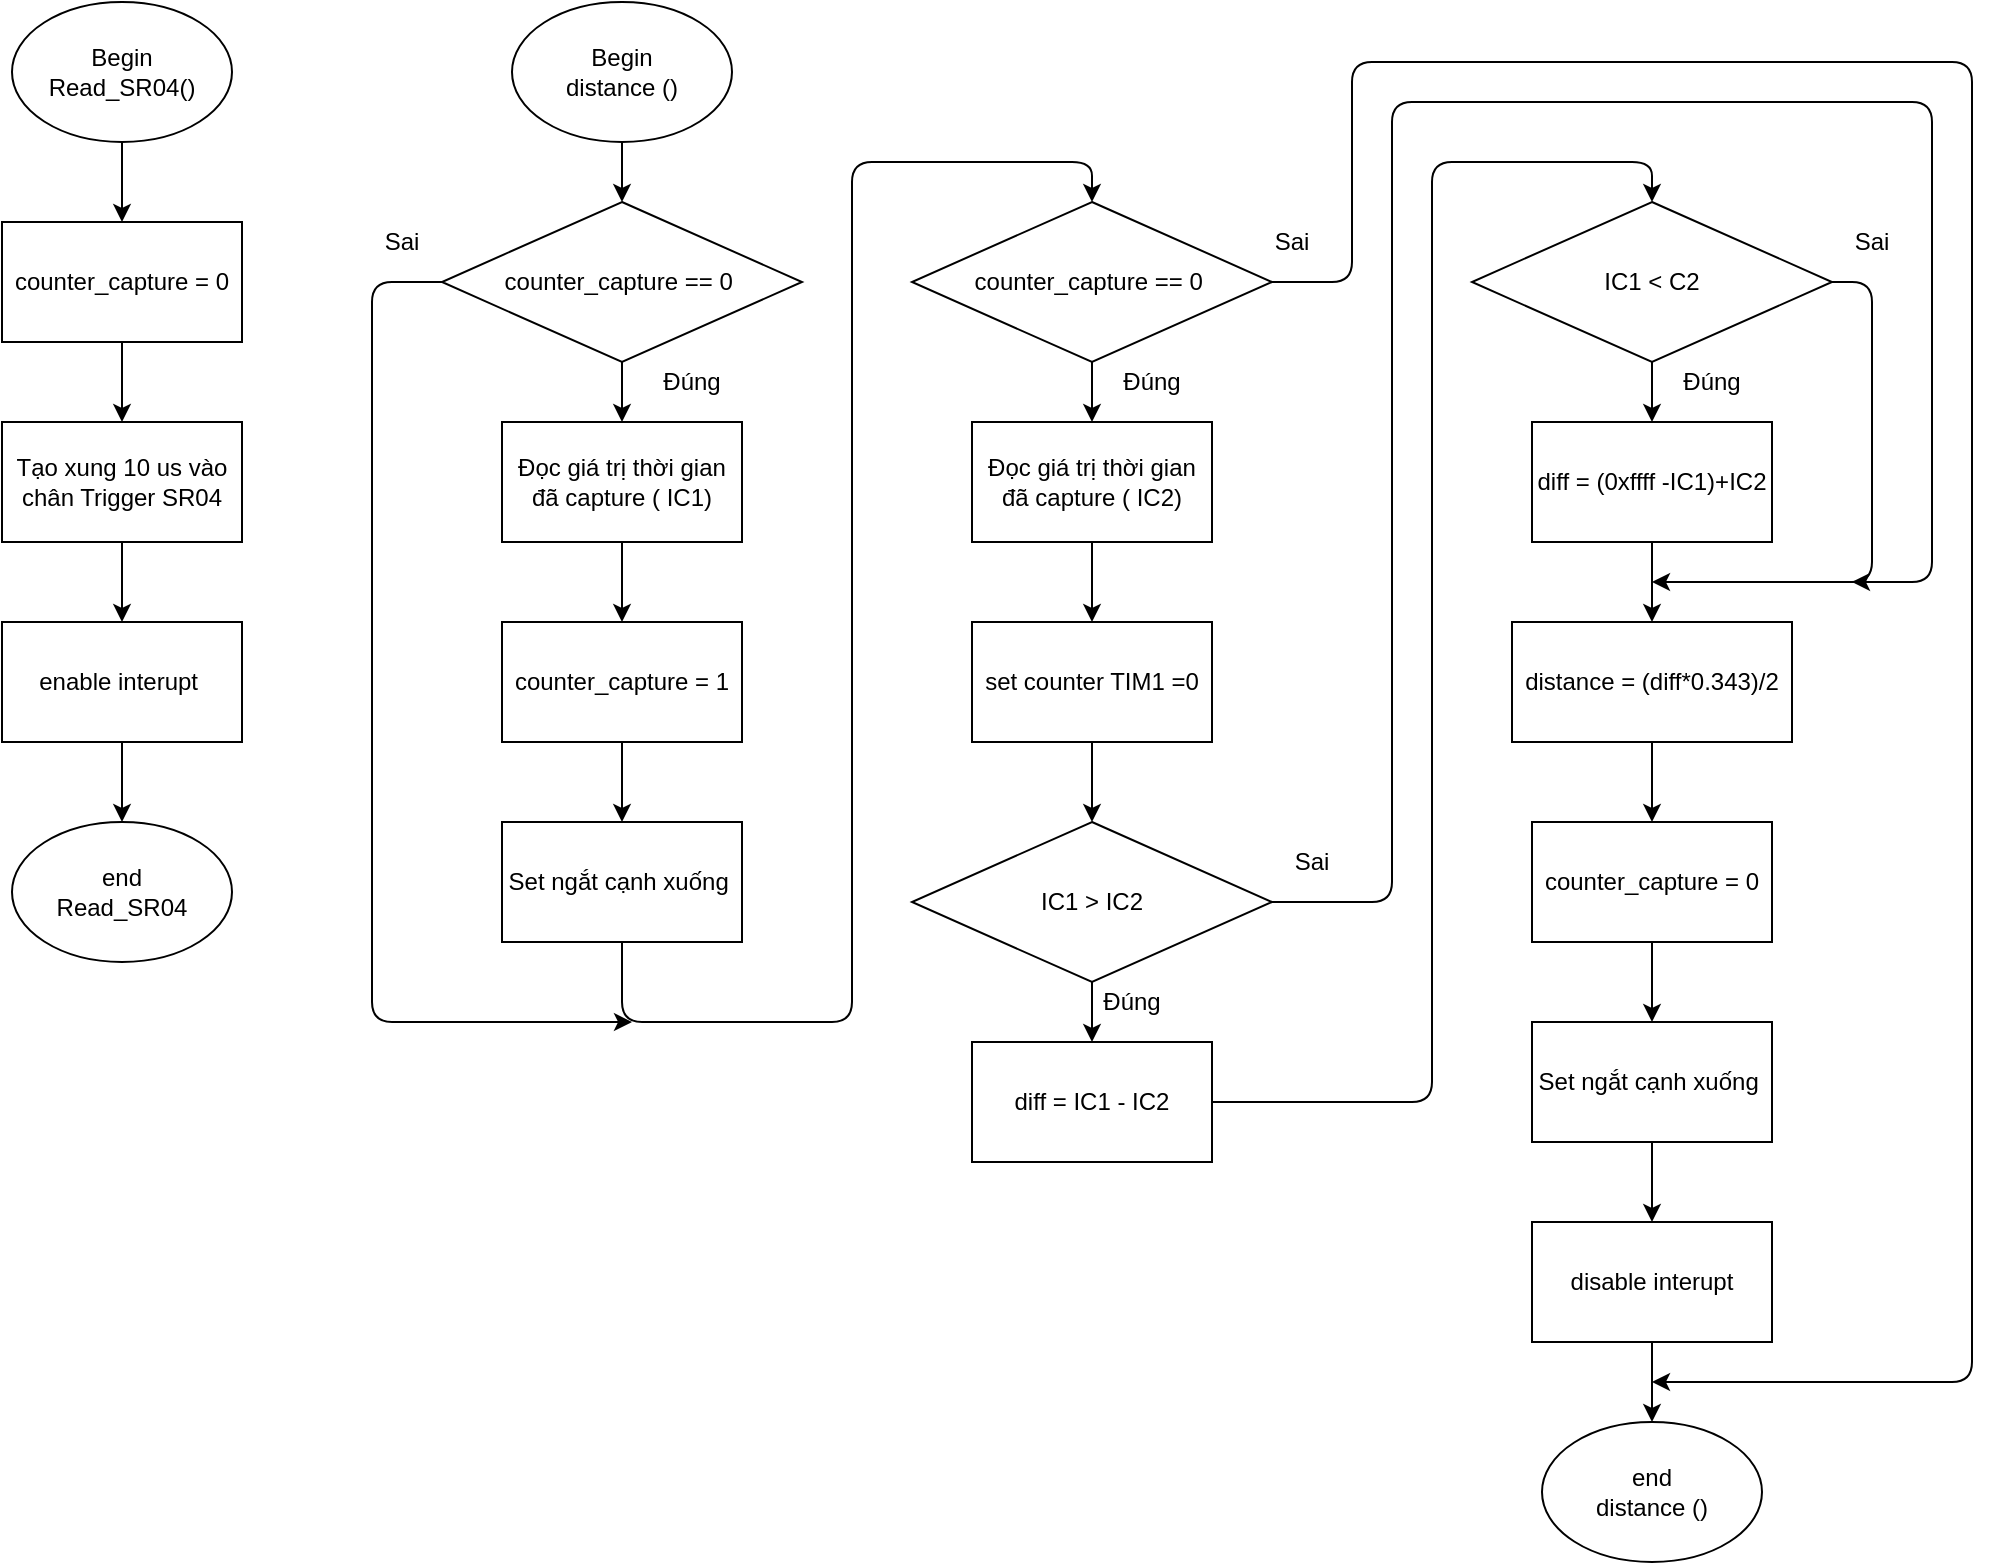 <mxfile version="13.6.2" type="device"><diagram id="fobxkAi7ScuXJIQ8pzdw" name="Page-1"><mxGraphModel dx="585" dy="361" grid="1" gridSize="10" guides="1" tooltips="1" connect="1" arrows="1" fold="1" page="1" pageScale="1" pageWidth="850" pageHeight="1100" math="0" shadow="0"><root><mxCell id="0"/><mxCell id="1" parent="0"/><mxCell id="o_ENYp3S545_fvNJmKyo-7" style="edgeStyle=orthogonalEdgeStyle;rounded=0;orthogonalLoop=1;jettySize=auto;html=1;exitX=0.5;exitY=1;exitDx=0;exitDy=0;entryX=0.5;entryY=0;entryDx=0;entryDy=0;" edge="1" parent="1" source="o_ENYp3S545_fvNJmKyo-1" target="o_ENYp3S545_fvNJmKyo-6"><mxGeometry relative="1" as="geometry"/></mxCell><mxCell id="o_ENYp3S545_fvNJmKyo-1" value="Begin&lt;br&gt;Read_SR04()" style="ellipse;whiteSpace=wrap;html=1;" vertex="1" parent="1"><mxGeometry x="220" y="70" width="110" height="70" as="geometry"/></mxCell><mxCell id="o_ENYp3S545_fvNJmKyo-5" style="edgeStyle=orthogonalEdgeStyle;rounded=0;orthogonalLoop=1;jettySize=auto;html=1;exitX=0.5;exitY=1;exitDx=0;exitDy=0;entryX=0.5;entryY=0;entryDx=0;entryDy=0;" edge="1" parent="1" source="o_ENYp3S545_fvNJmKyo-2" target="o_ENYp3S545_fvNJmKyo-4"><mxGeometry relative="1" as="geometry"/></mxCell><mxCell id="o_ENYp3S545_fvNJmKyo-2" value="Tạo xung 10 us vào chân Trigger SR04" style="rounded=0;whiteSpace=wrap;html=1;" vertex="1" parent="1"><mxGeometry x="215" y="280" width="120" height="60" as="geometry"/></mxCell><mxCell id="o_ENYp3S545_fvNJmKyo-10" style="edgeStyle=orthogonalEdgeStyle;rounded=0;orthogonalLoop=1;jettySize=auto;html=1;exitX=0.5;exitY=1;exitDx=0;exitDy=0;entryX=0.5;entryY=0;entryDx=0;entryDy=0;" edge="1" parent="1" source="o_ENYp3S545_fvNJmKyo-4"><mxGeometry relative="1" as="geometry"><mxPoint x="275" y="480" as="targetPoint"/></mxGeometry></mxCell><mxCell id="o_ENYp3S545_fvNJmKyo-4" value="enable interupt&amp;nbsp;" style="rounded=0;whiteSpace=wrap;html=1;" vertex="1" parent="1"><mxGeometry x="215" y="380" width="120" height="60" as="geometry"/></mxCell><mxCell id="o_ENYp3S545_fvNJmKyo-8" style="edgeStyle=orthogonalEdgeStyle;rounded=0;orthogonalLoop=1;jettySize=auto;html=1;exitX=0.5;exitY=1;exitDx=0;exitDy=0;entryX=0.5;entryY=0;entryDx=0;entryDy=0;" edge="1" parent="1" source="o_ENYp3S545_fvNJmKyo-6" target="o_ENYp3S545_fvNJmKyo-2"><mxGeometry relative="1" as="geometry"/></mxCell><mxCell id="o_ENYp3S545_fvNJmKyo-6" value="counter_capture = 0" style="rounded=0;whiteSpace=wrap;html=1;" vertex="1" parent="1"><mxGeometry x="215" y="180" width="120" height="60" as="geometry"/></mxCell><mxCell id="o_ENYp3S545_fvNJmKyo-12" value="end&lt;br&gt;Read_SR04" style="ellipse;whiteSpace=wrap;html=1;" vertex="1" parent="1"><mxGeometry x="220" y="480" width="110" height="70" as="geometry"/></mxCell><mxCell id="o_ENYp3S545_fvNJmKyo-16" style="edgeStyle=orthogonalEdgeStyle;rounded=0;orthogonalLoop=1;jettySize=auto;html=1;exitX=0.5;exitY=1;exitDx=0;exitDy=0;" edge="1" parent="1" source="o_ENYp3S545_fvNJmKyo-14" target="o_ENYp3S545_fvNJmKyo-15"><mxGeometry relative="1" as="geometry"/></mxCell><mxCell id="o_ENYp3S545_fvNJmKyo-14" value="Begin&lt;br&gt;distance ()" style="ellipse;whiteSpace=wrap;html=1;" vertex="1" parent="1"><mxGeometry x="470" y="70" width="110" height="70" as="geometry"/></mxCell><mxCell id="o_ENYp3S545_fvNJmKyo-19" style="edgeStyle=orthogonalEdgeStyle;rounded=0;orthogonalLoop=1;jettySize=auto;html=1;exitX=0.5;exitY=1;exitDx=0;exitDy=0;entryX=0.5;entryY=0;entryDx=0;entryDy=0;" edge="1" parent="1" source="o_ENYp3S545_fvNJmKyo-15" target="o_ENYp3S545_fvNJmKyo-17"><mxGeometry relative="1" as="geometry"/></mxCell><mxCell id="o_ENYp3S545_fvNJmKyo-15" value="counter_capture == 0&amp;nbsp;" style="rhombus;whiteSpace=wrap;html=1;" vertex="1" parent="1"><mxGeometry x="435" y="170" width="180" height="80" as="geometry"/></mxCell><mxCell id="o_ENYp3S545_fvNJmKyo-23" style="edgeStyle=orthogonalEdgeStyle;rounded=0;orthogonalLoop=1;jettySize=auto;html=1;exitX=0.5;exitY=1;exitDx=0;exitDy=0;entryX=0.5;entryY=0;entryDx=0;entryDy=0;" edge="1" parent="1" source="o_ENYp3S545_fvNJmKyo-17" target="o_ENYp3S545_fvNJmKyo-20"><mxGeometry relative="1" as="geometry"/></mxCell><mxCell id="o_ENYp3S545_fvNJmKyo-17" value="Đọc giá trị thời gian đã capture ( IC1)" style="rounded=0;whiteSpace=wrap;html=1;" vertex="1" parent="1"><mxGeometry x="465" y="280" width="120" height="60" as="geometry"/></mxCell><mxCell id="o_ENYp3S545_fvNJmKyo-25" style="edgeStyle=orthogonalEdgeStyle;rounded=0;orthogonalLoop=1;jettySize=auto;html=1;exitX=0.5;exitY=1;exitDx=0;exitDy=0;entryX=0.5;entryY=0;entryDx=0;entryDy=0;" edge="1" parent="1" source="o_ENYp3S545_fvNJmKyo-20" target="o_ENYp3S545_fvNJmKyo-24"><mxGeometry relative="1" as="geometry"/></mxCell><mxCell id="o_ENYp3S545_fvNJmKyo-20" value="counter_capture = 1" style="rounded=0;whiteSpace=wrap;html=1;" vertex="1" parent="1"><mxGeometry x="465" y="380" width="120" height="60" as="geometry"/></mxCell><mxCell id="o_ENYp3S545_fvNJmKyo-24" value="Set ngắt cạnh xuống&amp;nbsp;" style="rounded=0;whiteSpace=wrap;html=1;" vertex="1" parent="1"><mxGeometry x="465" y="480" width="120" height="60" as="geometry"/></mxCell><mxCell id="o_ENYp3S545_fvNJmKyo-34" style="edgeStyle=orthogonalEdgeStyle;rounded=0;orthogonalLoop=1;jettySize=auto;html=1;exitX=0.5;exitY=1;exitDx=0;exitDy=0;entryX=0.5;entryY=0;entryDx=0;entryDy=0;" edge="1" parent="1" source="o_ENYp3S545_fvNJmKyo-26" target="o_ENYp3S545_fvNJmKyo-31"><mxGeometry relative="1" as="geometry"/></mxCell><mxCell id="o_ENYp3S545_fvNJmKyo-26" value="counter_capture == 0&amp;nbsp;" style="rhombus;whiteSpace=wrap;html=1;" vertex="1" parent="1"><mxGeometry x="670" y="170" width="180" height="80" as="geometry"/></mxCell><mxCell id="o_ENYp3S545_fvNJmKyo-27" value="" style="endArrow=classic;html=1;exitX=0.5;exitY=1;exitDx=0;exitDy=0;entryX=0.5;entryY=0;entryDx=0;entryDy=0;" edge="1" parent="1" source="o_ENYp3S545_fvNJmKyo-24" target="o_ENYp3S545_fvNJmKyo-26"><mxGeometry width="50" height="50" relative="1" as="geometry"><mxPoint x="730" y="350" as="sourcePoint"/><mxPoint x="780" y="300" as="targetPoint"/><Array as="points"><mxPoint x="525" y="580"/><mxPoint x="640" y="580"/><mxPoint x="640" y="150"/><mxPoint x="760" y="150"/></Array></mxGeometry></mxCell><mxCell id="o_ENYp3S545_fvNJmKyo-28" value="" style="endArrow=classic;html=1;exitX=0;exitY=0.5;exitDx=0;exitDy=0;" edge="1" parent="1" source="o_ENYp3S545_fvNJmKyo-15"><mxGeometry width="50" height="50" relative="1" as="geometry"><mxPoint x="590" y="370" as="sourcePoint"/><mxPoint x="530" y="580" as="targetPoint"/><Array as="points"><mxPoint x="400" y="210"/><mxPoint x="400" y="580"/></Array></mxGeometry></mxCell><mxCell id="o_ENYp3S545_fvNJmKyo-29" value="Đúng" style="text;html=1;strokeColor=none;fillColor=none;align=center;verticalAlign=middle;whiteSpace=wrap;rounded=0;" vertex="1" parent="1"><mxGeometry x="540" y="250" width="40" height="20" as="geometry"/></mxCell><mxCell id="o_ENYp3S545_fvNJmKyo-30" value="Sai" style="text;html=1;strokeColor=none;fillColor=none;align=center;verticalAlign=middle;whiteSpace=wrap;rounded=0;" vertex="1" parent="1"><mxGeometry x="395" y="180" width="40" height="20" as="geometry"/></mxCell><mxCell id="o_ENYp3S545_fvNJmKyo-38" style="edgeStyle=orthogonalEdgeStyle;rounded=0;orthogonalLoop=1;jettySize=auto;html=1;exitX=0.5;exitY=1;exitDx=0;exitDy=0;entryX=0.5;entryY=0;entryDx=0;entryDy=0;" edge="1" parent="1" source="o_ENYp3S545_fvNJmKyo-31" target="o_ENYp3S545_fvNJmKyo-37"><mxGeometry relative="1" as="geometry"/></mxCell><mxCell id="o_ENYp3S545_fvNJmKyo-31" value="Đọc giá trị thời gian đã capture ( IC2)" style="rounded=0;whiteSpace=wrap;html=1;" vertex="1" parent="1"><mxGeometry x="700" y="280" width="120" height="60" as="geometry"/></mxCell><mxCell id="o_ENYp3S545_fvNJmKyo-36" style="edgeStyle=orthogonalEdgeStyle;rounded=0;orthogonalLoop=1;jettySize=auto;html=1;exitX=0.5;exitY=1;exitDx=0;exitDy=0;entryX=0.5;entryY=0;entryDx=0;entryDy=0;" edge="1" parent="1" source="o_ENYp3S545_fvNJmKyo-32" target="o_ENYp3S545_fvNJmKyo-33"><mxGeometry relative="1" as="geometry"/></mxCell><mxCell id="o_ENYp3S545_fvNJmKyo-32" value="counter_capture = 0" style="rounded=0;whiteSpace=wrap;html=1;" vertex="1" parent="1"><mxGeometry x="980" y="480" width="120" height="60" as="geometry"/></mxCell><mxCell id="o_ENYp3S545_fvNJmKyo-68" style="edgeStyle=orthogonalEdgeStyle;rounded=0;orthogonalLoop=1;jettySize=auto;html=1;exitX=0.5;exitY=1;exitDx=0;exitDy=0;entryX=0.5;entryY=0;entryDx=0;entryDy=0;" edge="1" parent="1" source="o_ENYp3S545_fvNJmKyo-33" target="o_ENYp3S545_fvNJmKyo-67"><mxGeometry relative="1" as="geometry"/></mxCell><mxCell id="o_ENYp3S545_fvNJmKyo-33" value="Set ngắt cạnh xuống&amp;nbsp;" style="rounded=0;whiteSpace=wrap;html=1;" vertex="1" parent="1"><mxGeometry x="980" y="580" width="120" height="60" as="geometry"/></mxCell><mxCell id="o_ENYp3S545_fvNJmKyo-42" style="edgeStyle=orthogonalEdgeStyle;rounded=0;orthogonalLoop=1;jettySize=auto;html=1;exitX=0.5;exitY=1;exitDx=0;exitDy=0;entryX=0.5;entryY=0;entryDx=0;entryDy=0;" edge="1" parent="1" source="o_ENYp3S545_fvNJmKyo-37" target="o_ENYp3S545_fvNJmKyo-41"><mxGeometry relative="1" as="geometry"/></mxCell><mxCell id="o_ENYp3S545_fvNJmKyo-37" value="set counter TIM1 =0" style="rounded=0;whiteSpace=wrap;html=1;" vertex="1" parent="1"><mxGeometry x="700" y="380" width="120" height="60" as="geometry"/></mxCell><mxCell id="o_ENYp3S545_fvNJmKyo-39" value="Đúng" style="text;html=1;strokeColor=none;fillColor=none;align=center;verticalAlign=middle;whiteSpace=wrap;rounded=0;" vertex="1" parent="1"><mxGeometry x="770" y="250" width="40" height="20" as="geometry"/></mxCell><mxCell id="o_ENYp3S545_fvNJmKyo-44" style="edgeStyle=orthogonalEdgeStyle;rounded=0;orthogonalLoop=1;jettySize=auto;html=1;exitX=0.5;exitY=1;exitDx=0;exitDy=0;entryX=0.5;entryY=0;entryDx=0;entryDy=0;" edge="1" parent="1" source="o_ENYp3S545_fvNJmKyo-41" target="o_ENYp3S545_fvNJmKyo-43"><mxGeometry relative="1" as="geometry"/></mxCell><mxCell id="o_ENYp3S545_fvNJmKyo-41" value="IC1 &amp;gt; IC2" style="rhombus;whiteSpace=wrap;html=1;" vertex="1" parent="1"><mxGeometry x="670" y="480" width="180" height="80" as="geometry"/></mxCell><mxCell id="o_ENYp3S545_fvNJmKyo-43" value="diff = IC1 - IC2" style="rounded=0;whiteSpace=wrap;html=1;" vertex="1" parent="1"><mxGeometry x="700" y="590" width="120" height="60" as="geometry"/></mxCell><mxCell id="o_ENYp3S545_fvNJmKyo-50" style="edgeStyle=orthogonalEdgeStyle;rounded=0;orthogonalLoop=1;jettySize=auto;html=1;exitX=0.5;exitY=1;exitDx=0;exitDy=0;entryX=0.5;entryY=0;entryDx=0;entryDy=0;" edge="1" parent="1" source="o_ENYp3S545_fvNJmKyo-45" target="o_ENYp3S545_fvNJmKyo-49"><mxGeometry relative="1" as="geometry"/></mxCell><mxCell id="o_ENYp3S545_fvNJmKyo-45" value="IC1 &amp;lt; C2" style="rhombus;whiteSpace=wrap;html=1;" vertex="1" parent="1"><mxGeometry x="950" y="170" width="180" height="80" as="geometry"/></mxCell><mxCell id="o_ENYp3S545_fvNJmKyo-46" value="" style="endArrow=classic;html=1;exitX=1;exitY=0.5;exitDx=0;exitDy=0;entryX=0.5;entryY=0;entryDx=0;entryDy=0;" edge="1" parent="1" source="o_ENYp3S545_fvNJmKyo-43" target="o_ENYp3S545_fvNJmKyo-45"><mxGeometry width="50" height="50" relative="1" as="geometry"><mxPoint x="870" y="390" as="sourcePoint"/><mxPoint x="920" y="340" as="targetPoint"/><Array as="points"><mxPoint x="930" y="620"/><mxPoint x="930" y="150"/><mxPoint x="1040" y="150"/></Array></mxGeometry></mxCell><mxCell id="o_ENYp3S545_fvNJmKyo-52" style="edgeStyle=orthogonalEdgeStyle;rounded=0;orthogonalLoop=1;jettySize=auto;html=1;exitX=0.5;exitY=1;exitDx=0;exitDy=0;entryX=0.5;entryY=0;entryDx=0;entryDy=0;" edge="1" parent="1" source="o_ENYp3S545_fvNJmKyo-49" target="o_ENYp3S545_fvNJmKyo-51"><mxGeometry relative="1" as="geometry"/></mxCell><mxCell id="o_ENYp3S545_fvNJmKyo-49" value="diff = (0xffff -IC1)+IC2" style="rounded=0;whiteSpace=wrap;html=1;" vertex="1" parent="1"><mxGeometry x="980" y="280" width="120" height="60" as="geometry"/></mxCell><mxCell id="o_ENYp3S545_fvNJmKyo-62" style="edgeStyle=orthogonalEdgeStyle;rounded=0;orthogonalLoop=1;jettySize=auto;html=1;exitX=0.5;exitY=1;exitDx=0;exitDy=0;entryX=0.5;entryY=0;entryDx=0;entryDy=0;" edge="1" parent="1" source="o_ENYp3S545_fvNJmKyo-51" target="o_ENYp3S545_fvNJmKyo-32"><mxGeometry relative="1" as="geometry"/></mxCell><mxCell id="o_ENYp3S545_fvNJmKyo-51" value="distance = (diff*0.343)/2" style="rounded=0;whiteSpace=wrap;html=1;" vertex="1" parent="1"><mxGeometry x="970" y="380" width="140" height="60" as="geometry"/></mxCell><mxCell id="o_ENYp3S545_fvNJmKyo-53" value="" style="endArrow=classic;html=1;exitX=1;exitY=0.5;exitDx=0;exitDy=0;" edge="1" parent="1" source="o_ENYp3S545_fvNJmKyo-45"><mxGeometry width="50" height="50" relative="1" as="geometry"><mxPoint x="920" y="370" as="sourcePoint"/><mxPoint x="1040" y="360" as="targetPoint"/><Array as="points"><mxPoint x="1150" y="210"/><mxPoint x="1150" y="360"/></Array></mxGeometry></mxCell><mxCell id="o_ENYp3S545_fvNJmKyo-56" value="Đúng" style="text;html=1;strokeColor=none;fillColor=none;align=center;verticalAlign=middle;whiteSpace=wrap;rounded=0;" vertex="1" parent="1"><mxGeometry x="1050" y="250" width="40" height="20" as="geometry"/></mxCell><mxCell id="o_ENYp3S545_fvNJmKyo-57" value="Sai" style="text;html=1;strokeColor=none;fillColor=none;align=center;verticalAlign=middle;whiteSpace=wrap;rounded=0;" vertex="1" parent="1"><mxGeometry x="1130" y="180" width="40" height="20" as="geometry"/></mxCell><mxCell id="o_ENYp3S545_fvNJmKyo-58" value="" style="endArrow=classic;html=1;exitX=1;exitY=0.5;exitDx=0;exitDy=0;" edge="1" parent="1" source="o_ENYp3S545_fvNJmKyo-41"><mxGeometry width="50" height="50" relative="1" as="geometry"><mxPoint x="920" y="370" as="sourcePoint"/><mxPoint x="1140" y="360" as="targetPoint"/><Array as="points"><mxPoint x="910" y="520"/><mxPoint x="910" y="120"/><mxPoint x="1180" y="120"/><mxPoint x="1180" y="360"/></Array></mxGeometry></mxCell><mxCell id="o_ENYp3S545_fvNJmKyo-60" value="Đúng" style="text;html=1;strokeColor=none;fillColor=none;align=center;verticalAlign=middle;whiteSpace=wrap;rounded=0;" vertex="1" parent="1"><mxGeometry x="760" y="560" width="40" height="20" as="geometry"/></mxCell><mxCell id="o_ENYp3S545_fvNJmKyo-61" value="Sai" style="text;html=1;strokeColor=none;fillColor=none;align=center;verticalAlign=middle;whiteSpace=wrap;rounded=0;" vertex="1" parent="1"><mxGeometry x="850" y="490" width="40" height="20" as="geometry"/></mxCell><mxCell id="o_ENYp3S545_fvNJmKyo-63" value="end&lt;br&gt;distance ()" style="ellipse;whiteSpace=wrap;html=1;" vertex="1" parent="1"><mxGeometry x="985" y="780" width="110" height="70" as="geometry"/></mxCell><mxCell id="o_ENYp3S545_fvNJmKyo-65" value="" style="endArrow=classic;html=1;exitX=1;exitY=0.5;exitDx=0;exitDy=0;" edge="1" parent="1" source="o_ENYp3S545_fvNJmKyo-26"><mxGeometry width="50" height="50" relative="1" as="geometry"><mxPoint x="1330" y="260" as="sourcePoint"/><mxPoint x="1040" y="760" as="targetPoint"/><Array as="points"><mxPoint x="890" y="210"/><mxPoint x="890" y="100"/><mxPoint x="1200" y="100"/><mxPoint x="1200" y="760"/></Array></mxGeometry></mxCell><mxCell id="o_ENYp3S545_fvNJmKyo-66" value="Sai" style="text;html=1;strokeColor=none;fillColor=none;align=center;verticalAlign=middle;whiteSpace=wrap;rounded=0;" vertex="1" parent="1"><mxGeometry x="840" y="180" width="40" height="20" as="geometry"/></mxCell><mxCell id="o_ENYp3S545_fvNJmKyo-69" style="edgeStyle=orthogonalEdgeStyle;rounded=0;orthogonalLoop=1;jettySize=auto;html=1;exitX=0.5;exitY=1;exitDx=0;exitDy=0;entryX=0.5;entryY=0;entryDx=0;entryDy=0;" edge="1" parent="1" source="o_ENYp3S545_fvNJmKyo-67" target="o_ENYp3S545_fvNJmKyo-63"><mxGeometry relative="1" as="geometry"/></mxCell><mxCell id="o_ENYp3S545_fvNJmKyo-67" value="disable interupt" style="rounded=0;whiteSpace=wrap;html=1;" vertex="1" parent="1"><mxGeometry x="980" y="680" width="120" height="60" as="geometry"/></mxCell></root></mxGraphModel></diagram></mxfile>